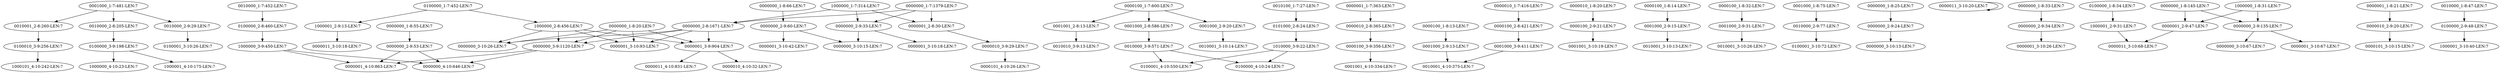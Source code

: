 digraph G {
    "0100000_3-9:198-LEN:7" -> "1000000_4-10:23-LEN:7";
    "0100000_3-9:198-LEN:7" -> "1000001_4-10:175-LEN:7";
    "1000000_3-9:450-LEN:7" -> "0000001_4-10:863-LEN:7";
    "1000000_3-9:450-LEN:7" -> "0000000_4-10:646-LEN:7";
    "0001000_2-9:20-LEN:7" -> "0010001_3-10:14-LEN:7";
    "0000001_1-7:363-LEN:7" -> "0000010_2-8:365-LEN:7";
    "0001000_2-8:586-LEN:7" -> "0010000_3-9:571-LEN:7";
    "0000000_2-8:1671-LEN:7" -> "0000000_3-10:26-LEN:7";
    "0000000_2-8:1671-LEN:7" -> "0000001_3-9:904-LEN:7";
    "0000000_2-8:1671-LEN:7" -> "0000000_3-9:1120-LEN:7";
    "0000000_2-8:1671-LEN:7" -> "0000001_3-10:93-LEN:7";
    "0000100_3-9:356-LEN:7" -> "0001001_4-10:334-LEN:7";
    "0010001_2-8:260-LEN:7" -> "0100010_3-9:256-LEN:7";
    "0000100_2-8:421-LEN:7" -> "0001000_3-9:411-LEN:7";
    "0000100_1-8:13-LEN:7" -> "0001000_2-9:13-LEN:7";
    "0000010_1-7:416-LEN:7" -> "0000100_2-8:421-LEN:7";
    "0000100_2-9:21-LEN:7" -> "0001001_3-10:19-LEN:7";
    "1010000_3-9:22-LEN:7" -> "0100001_4-10:550-LEN:7";
    "1010000_3-9:22-LEN:7" -> "0100000_4-10:24-LEN:7";
    "0010000_3-9:571-LEN:7" -> "0100001_4-10:550-LEN:7";
    "0010000_3-9:571-LEN:7" -> "0100000_4-10:24-LEN:7";
    "0101000_2-8:24-LEN:7" -> "1010000_3-9:22-LEN:7";
    "0001001_2-8:13-LEN:7" -> "0010010_3-9:13-LEN:7";
    "0000100_1-8:14-LEN:7" -> "0001000_2-9:15-LEN:7";
    "0000000_2-9:60-LEN:7" -> "0000001_3-10:42-LEN:7";
    "0000000_2-9:60-LEN:7" -> "0000000_3-10:15-LEN:7";
    "0010000_2-8:205-LEN:7" -> "0100000_3-9:198-LEN:7";
    "0100010_3-9:256-LEN:7" -> "1000101_4-10:242-LEN:7";
    "0000100_1-8:32-LEN:7" -> "0001000_2-9:31-LEN:7";
    "1000000_1-7:314-LEN:7" -> "0000000_2-8:1671-LEN:7";
    "1000000_1-7:314-LEN:7" -> "0000000_2-9:33-LEN:7";
    "1000000_1-7:314-LEN:7" -> "0000001_2-8:30-LEN:7";
    "0100000_2-8:460-LEN:7" -> "1000000_3-9:450-LEN:7";
    "0001000_2-9:13-LEN:7" -> "0010001_4-10:375-LEN:7";
    "0000000_2-9:33-LEN:7" -> "0000001_3-10:18-LEN:7";
    "0000000_2-9:33-LEN:7" -> "0000000_3-10:15-LEN:7";
    "0001000_1-8:75-LEN:7" -> "0010000_2-9:77-LEN:7";
    "0000000_2-9:24-LEN:7" -> "0000000_3-10:13-LEN:7";
    "0001000_3-9:411-LEN:7" -> "0010001_4-10:375-LEN:7";
    "0000010_2-8:365-LEN:7" -> "0000100_3-9:356-LEN:7";
    "0000011_3-10:20-LEN:7" -> "0000011_3-10:20-LEN:7";
    "0000001_3-9:904-LEN:7" -> "0000010_4-10:32-LEN:7";
    "0000001_3-9:904-LEN:7" -> "0000011_4-10:831-LEN:7";
    "0000010_3-9:29-LEN:7" -> "0000101_4-10:26-LEN:7";
    "0001000_2-9:31-LEN:7" -> "0010001_3-10:26-LEN:7";
    "0000000_2-9:53-LEN:7" -> "0000001_4-10:863-LEN:7";
    "0000000_2-9:53-LEN:7" -> "0000000_4-10:646-LEN:7";
    "0100000_1-7:452-LEN:7" -> "1000001_2-9:13-LEN:7";
    "0100000_1-7:452-LEN:7" -> "1000000_2-8:456-LEN:7";
    "0000000_1-8:33-LEN:7" -> "0000000_2-9:34-LEN:7";
    "0000000_2-9:34-LEN:7" -> "0000001_3-10:26-LEN:7";
    "0000000_3-9:1120-LEN:7" -> "0000001_4-10:863-LEN:7";
    "0000000_3-9:1120-LEN:7" -> "0000000_4-10:646-LEN:7";
    "0001000_1-7:481-LEN:7" -> "0010001_2-8:260-LEN:7";
    "0001000_1-7:481-LEN:7" -> "0010000_2-8:205-LEN:7";
    "0001000_1-7:481-LEN:7" -> "0010000_2-9:29-LEN:7";
    "0001000_2-9:15-LEN:7" -> "0010001_3-10:13-LEN:7";
    "0000100_1-7:600-LEN:7" -> "0001000_2-9:20-LEN:7";
    "0000100_1-7:600-LEN:7" -> "0001000_2-8:586-LEN:7";
    "0000100_1-7:600-LEN:7" -> "0001001_2-8:13-LEN:7";
    "0000010_1-8:20-LEN:7" -> "0000100_2-9:21-LEN:7";
    "0010000_2-9:77-LEN:7" -> "0100001_3-10:72-LEN:7";
    "0000001_2-9:47-LEN:7" -> "0000011_3-10:68-LEN:7";
    "0100000_1-8:34-LEN:7" -> "1000001_2-9:31-LEN:7";
    "0000000_1-7:1379-LEN:7" -> "0000000_2-8:1671-LEN:7";
    "0000000_1-7:1379-LEN:7" -> "0000000_2-9:33-LEN:7";
    "0000000_1-7:1379-LEN:7" -> "0000001_2-8:30-LEN:7";
    "0000001_1-8:21-LEN:7" -> "0000010_2-9:20-LEN:7";
    "1000001_2-9:13-LEN:7" -> "0000011_3-10:18-LEN:7";
    "0010000_1-7:452-LEN:7" -> "0100000_2-8:460-LEN:7";
    "0000000_1-8:55-LEN:7" -> "0000000_2-9:53-LEN:7";
    "1000000_2-8:456-LEN:7" -> "0000000_3-10:26-LEN:7";
    "1000000_2-8:456-LEN:7" -> "0000001_3-9:904-LEN:7";
    "1000000_2-8:456-LEN:7" -> "0000000_3-9:1120-LEN:7";
    "1000000_2-8:456-LEN:7" -> "0000001_3-10:93-LEN:7";
    "0000000_1-8:20-LEN:7" -> "0000000_3-10:26-LEN:7";
    "0000000_1-8:20-LEN:7" -> "0000001_3-9:904-LEN:7";
    "0000000_1-8:20-LEN:7" -> "0000000_3-9:1120-LEN:7";
    "0000000_1-8:20-LEN:7" -> "0000001_3-10:93-LEN:7";
    "0100000_2-9:48-LEN:7" -> "1000001_3-10:40-LEN:7";
    "0000000_1-8:25-LEN:7" -> "0000000_2-9:24-LEN:7";
    "0000001_2-8:30-LEN:7" -> "0000010_3-9:29-LEN:7";
    "0000000_1-8:66-LEN:7" -> "0000000_2-9:60-LEN:7";
    "0010000_2-9:29-LEN:7" -> "0100001_3-10:26-LEN:7";
    "0010000_1-8:47-LEN:7" -> "0100000_2-9:48-LEN:7";
    "0000000_2-9:135-LEN:7" -> "0000000_3-10:67-LEN:7";
    "0000000_2-9:135-LEN:7" -> "0000001_3-10:67-LEN:7";
    "0000000_1-8:145-LEN:7" -> "0000001_2-9:47-LEN:7";
    "0000000_1-8:145-LEN:7" -> "0000000_2-9:135-LEN:7";
    "1000001_2-9:31-LEN:7" -> "0000011_3-10:68-LEN:7";
    "0010100_1-7:27-LEN:7" -> "0101000_2-8:24-LEN:7";
    "1000000_1-8:31-LEN:7" -> "0000001_2-9:47-LEN:7";
    "1000000_1-8:31-LEN:7" -> "0000000_2-9:135-LEN:7";
    "0000010_2-9:20-LEN:7" -> "0000101_3-10:15-LEN:7";
}
